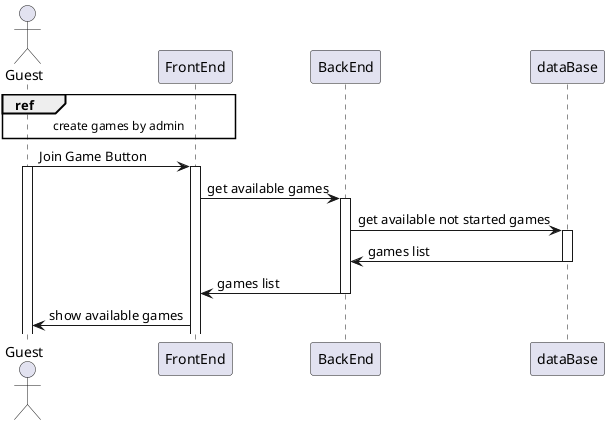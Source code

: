 @@startuml

actor Guest



ref over Guest,FrontEnd: create games by admin

Guest ->  FrontEnd : Join Game Button
Activate Guest
Activate FrontEnd

FrontEnd -> BackEnd : get available games
Activate BackEnd

BackEnd -> dataBase : get available not started games
Activate dataBase

dataBase -> BackEnd : games list
deactivate dataBase

BackEnd -> FrontEnd : games list
deactivate BackEnd

FrontEnd -> Guest : show available games



@@enduml